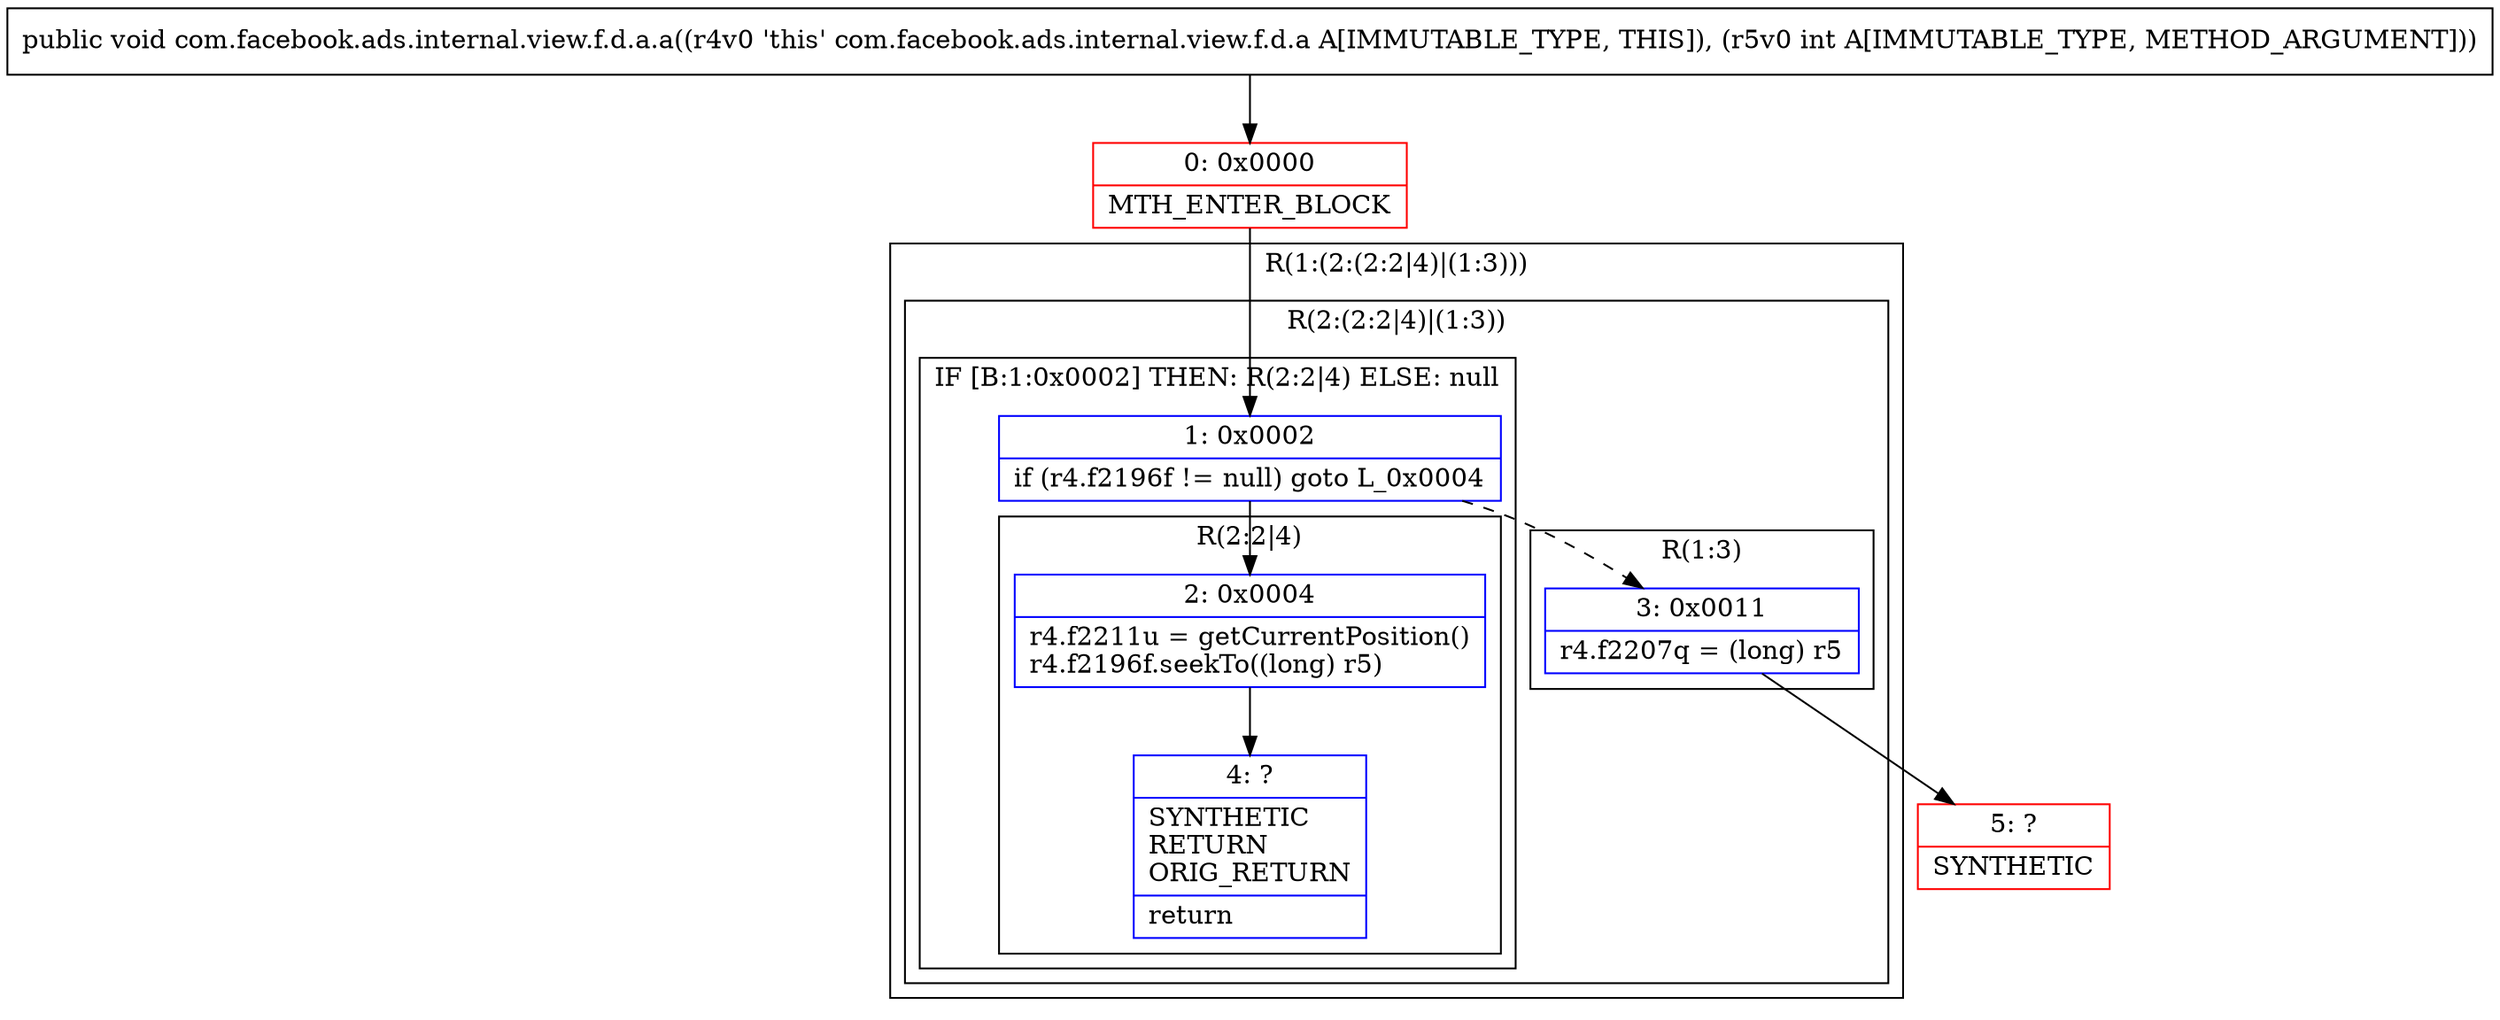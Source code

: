 digraph "CFG forcom.facebook.ads.internal.view.f.d.a.a(I)V" {
subgraph cluster_Region_596409781 {
label = "R(1:(2:(2:2|4)|(1:3)))";
node [shape=record,color=blue];
subgraph cluster_Region_520794845 {
label = "R(2:(2:2|4)|(1:3))";
node [shape=record,color=blue];
subgraph cluster_IfRegion_1794569895 {
label = "IF [B:1:0x0002] THEN: R(2:2|4) ELSE: null";
node [shape=record,color=blue];
Node_1 [shape=record,label="{1\:\ 0x0002|if (r4.f2196f != null) goto L_0x0004\l}"];
subgraph cluster_Region_2000755082 {
label = "R(2:2|4)";
node [shape=record,color=blue];
Node_2 [shape=record,label="{2\:\ 0x0004|r4.f2211u = getCurrentPosition()\lr4.f2196f.seekTo((long) r5)\l}"];
Node_4 [shape=record,label="{4\:\ ?|SYNTHETIC\lRETURN\lORIG_RETURN\l|return\l}"];
}
}
subgraph cluster_Region_937468674 {
label = "R(1:3)";
node [shape=record,color=blue];
Node_3 [shape=record,label="{3\:\ 0x0011|r4.f2207q = (long) r5\l}"];
}
}
}
Node_0 [shape=record,color=red,label="{0\:\ 0x0000|MTH_ENTER_BLOCK\l}"];
Node_5 [shape=record,color=red,label="{5\:\ ?|SYNTHETIC\l}"];
MethodNode[shape=record,label="{public void com.facebook.ads.internal.view.f.d.a.a((r4v0 'this' com.facebook.ads.internal.view.f.d.a A[IMMUTABLE_TYPE, THIS]), (r5v0 int A[IMMUTABLE_TYPE, METHOD_ARGUMENT])) }"];
MethodNode -> Node_0;
Node_1 -> Node_2;
Node_1 -> Node_3[style=dashed];
Node_2 -> Node_4;
Node_3 -> Node_5;
Node_0 -> Node_1;
}

